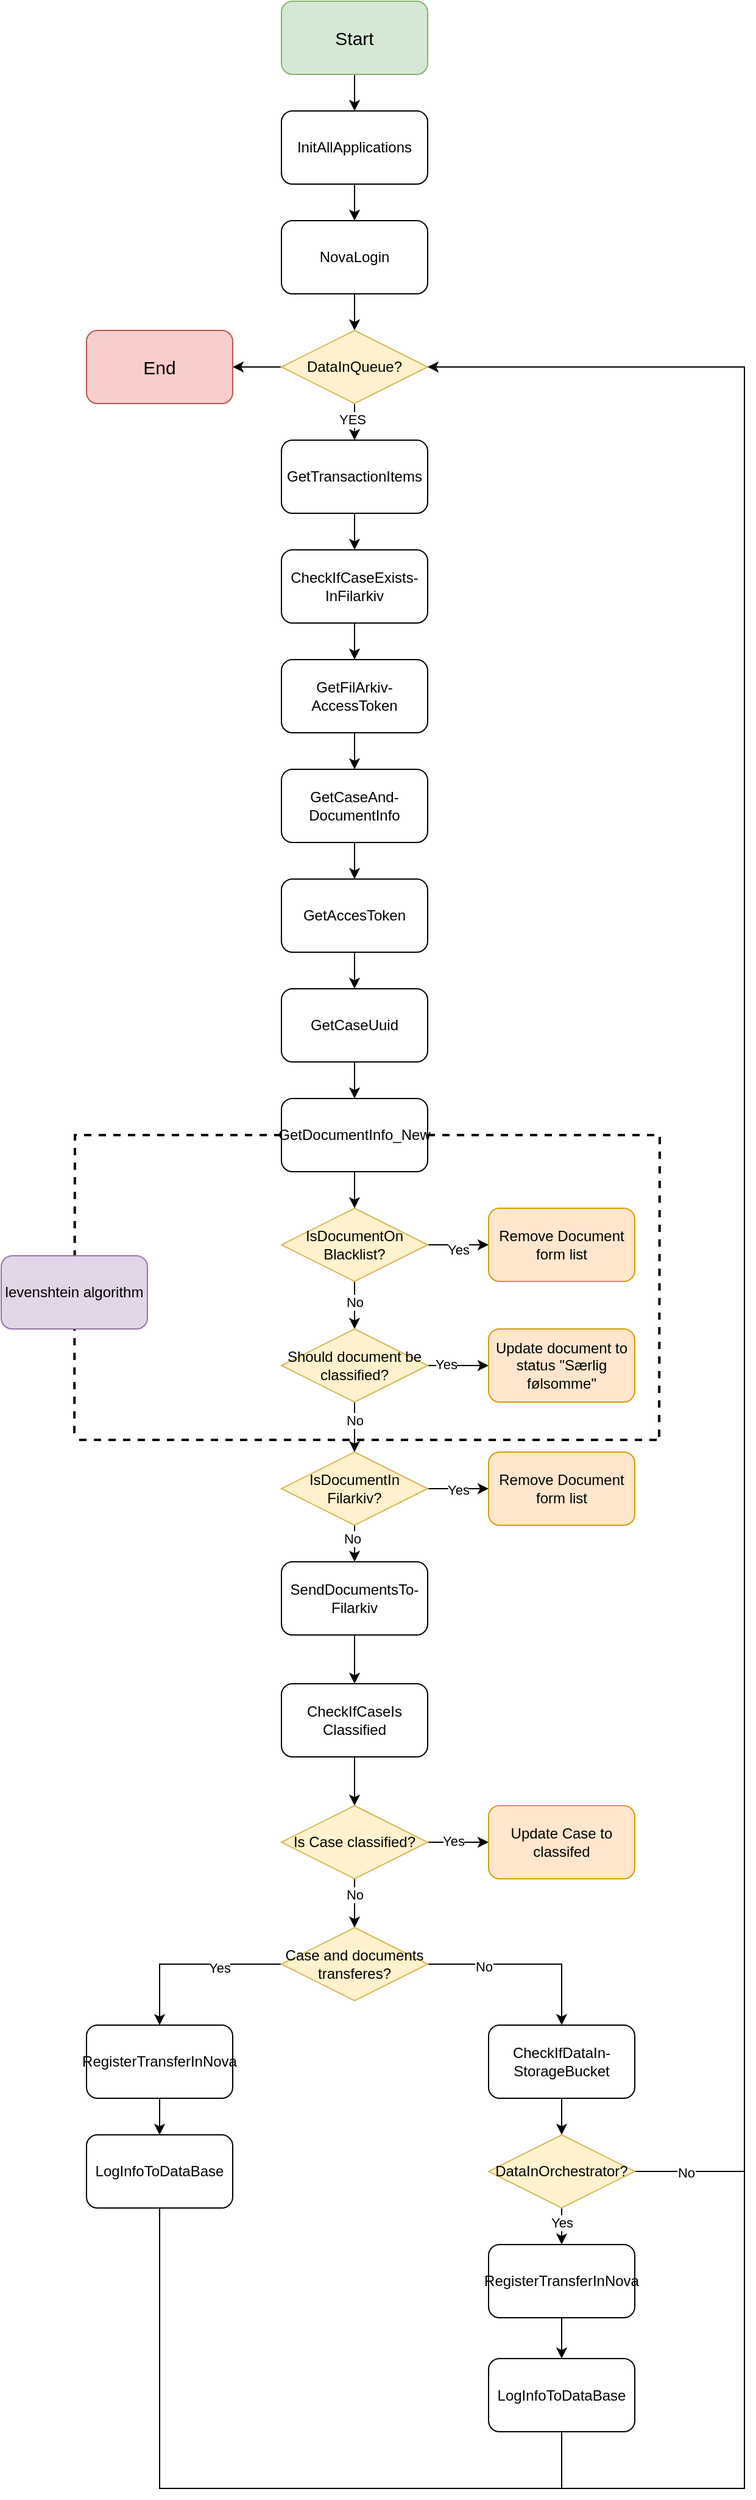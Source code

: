 <mxfile version="24.0.7" type="device">
  <diagram name="Side-1" id="EmNSNZuSTvsAi7yGus28">
    <mxGraphModel dx="1426" dy="879" grid="1" gridSize="10" guides="1" tooltips="1" connect="1" arrows="1" fold="1" page="1" pageScale="1" pageWidth="827" pageHeight="1169" math="0" shadow="0">
      <root>
        <mxCell id="0" />
        <mxCell id="1" parent="0" />
        <mxCell id="ILVo8w2cHF-E_sm-6Jmi-4" value="" style="edgeStyle=orthogonalEdgeStyle;rounded=0;orthogonalLoop=1;jettySize=auto;html=1;" parent="1" source="ILVo8w2cHF-E_sm-6Jmi-1" target="ILVo8w2cHF-E_sm-6Jmi-2" edge="1">
          <mxGeometry relative="1" as="geometry" />
        </mxCell>
        <mxCell id="ILVo8w2cHF-E_sm-6Jmi-1" value="&lt;font style=&quot;font-size: 15px;&quot;&gt;Start&lt;/font&gt;" style="rounded=1;whiteSpace=wrap;html=1;fillColor=#d5e8d4;strokeColor=#82b366;" parent="1" vertex="1">
          <mxGeometry x="340" y="80" width="120" height="60" as="geometry" />
        </mxCell>
        <mxCell id="ILVo8w2cHF-E_sm-6Jmi-5" value="" style="edgeStyle=orthogonalEdgeStyle;rounded=0;orthogonalLoop=1;jettySize=auto;html=1;" parent="1" source="ILVo8w2cHF-E_sm-6Jmi-2" target="ILVo8w2cHF-E_sm-6Jmi-3" edge="1">
          <mxGeometry relative="1" as="geometry" />
        </mxCell>
        <mxCell id="ILVo8w2cHF-E_sm-6Jmi-2" value="InitAllApplications" style="rounded=1;whiteSpace=wrap;html=1;" parent="1" vertex="1">
          <mxGeometry x="340" y="170" width="120" height="60" as="geometry" />
        </mxCell>
        <mxCell id="ILVo8w2cHF-E_sm-6Jmi-9" value="" style="edgeStyle=orthogonalEdgeStyle;rounded=0;orthogonalLoop=1;jettySize=auto;html=1;" parent="1" source="ILVo8w2cHF-E_sm-6Jmi-3" edge="1">
          <mxGeometry relative="1" as="geometry">
            <mxPoint x="400" y="350" as="targetPoint" />
          </mxGeometry>
        </mxCell>
        <mxCell id="ILVo8w2cHF-E_sm-6Jmi-3" value="NovaLogin" style="rounded=1;whiteSpace=wrap;html=1;" parent="1" vertex="1">
          <mxGeometry x="340" y="260" width="120" height="60" as="geometry" />
        </mxCell>
        <mxCell id="tiw_ZWmf1H6Ed3Wsa5TR-1" value="" style="edgeStyle=orthogonalEdgeStyle;rounded=0;orthogonalLoop=1;jettySize=auto;html=1;" parent="1" source="ILVo8w2cHF-E_sm-6Jmi-12" target="ILVo8w2cHF-E_sm-6Jmi-26" edge="1">
          <mxGeometry relative="1" as="geometry" />
        </mxCell>
        <mxCell id="tiw_ZWmf1H6Ed3Wsa5TR-3" value="YES" style="edgeLabel;html=1;align=center;verticalAlign=middle;resizable=0;points=[];" parent="tiw_ZWmf1H6Ed3Wsa5TR-1" vertex="1" connectable="0">
          <mxGeometry x="0.32" y="-2" relative="1" as="geometry">
            <mxPoint as="offset" />
          </mxGeometry>
        </mxCell>
        <mxCell id="tiw_ZWmf1H6Ed3Wsa5TR-57" value="" style="edgeStyle=orthogonalEdgeStyle;rounded=0;orthogonalLoop=1;jettySize=auto;html=1;" parent="1" source="ILVo8w2cHF-E_sm-6Jmi-12" target="tiw_ZWmf1H6Ed3Wsa5TR-56" edge="1">
          <mxGeometry relative="1" as="geometry" />
        </mxCell>
        <mxCell id="ILVo8w2cHF-E_sm-6Jmi-12" value="DataInQueue?" style="rhombus;whiteSpace=wrap;html=1;fillColor=#fff2cc;strokeColor=#d6b656;" parent="1" vertex="1">
          <mxGeometry x="340" y="350" width="120" height="60" as="geometry" />
        </mxCell>
        <mxCell id="tiw_ZWmf1H6Ed3Wsa5TR-5" value="" style="edgeStyle=orthogonalEdgeStyle;rounded=0;orthogonalLoop=1;jettySize=auto;html=1;" parent="1" source="ILVo8w2cHF-E_sm-6Jmi-26" target="tiw_ZWmf1H6Ed3Wsa5TR-4" edge="1">
          <mxGeometry relative="1" as="geometry" />
        </mxCell>
        <mxCell id="ILVo8w2cHF-E_sm-6Jmi-26" value="GetTransactionItems" style="rounded=1;whiteSpace=wrap;html=1;" parent="1" vertex="1">
          <mxGeometry x="340" y="440" width="120" height="60" as="geometry" />
        </mxCell>
        <mxCell id="tiw_ZWmf1H6Ed3Wsa5TR-12" value="" style="edgeStyle=orthogonalEdgeStyle;rounded=0;orthogonalLoop=1;jettySize=auto;html=1;" parent="1" source="ILVo8w2cHF-E_sm-6Jmi-32" target="tiw_ZWmf1H6Ed3Wsa5TR-11" edge="1">
          <mxGeometry relative="1" as="geometry" />
        </mxCell>
        <mxCell id="ILVo8w2cHF-E_sm-6Jmi-32" value="GetAccesToken" style="rounded=1;whiteSpace=wrap;html=1;" parent="1" vertex="1">
          <mxGeometry x="340" y="800" width="120" height="60" as="geometry" />
        </mxCell>
        <mxCell id="tiw_ZWmf1H6Ed3Wsa5TR-46" value="" style="edgeStyle=orthogonalEdgeStyle;rounded=0;orthogonalLoop=1;jettySize=auto;html=1;" parent="1" source="ILVo8w2cHF-E_sm-6Jmi-36" target="ILVo8w2cHF-E_sm-6Jmi-41" edge="1">
          <mxGeometry relative="1" as="geometry" />
        </mxCell>
        <mxCell id="ILVo8w2cHF-E_sm-6Jmi-36" value="RegisterTransferInNova" style="rounded=1;whiteSpace=wrap;html=1;" parent="1" vertex="1">
          <mxGeometry x="180" y="1740" width="120" height="60" as="geometry" />
        </mxCell>
        <mxCell id="tiw_ZWmf1H6Ed3Wsa5TR-18" value="" style="edgeStyle=orthogonalEdgeStyle;rounded=0;orthogonalLoop=1;jettySize=auto;html=1;" parent="1" source="ILVo8w2cHF-E_sm-6Jmi-37" target="tiw_ZWmf1H6Ed3Wsa5TR-17" edge="1">
          <mxGeometry relative="1" as="geometry" />
        </mxCell>
        <mxCell id="tiw_ZWmf1H6Ed3Wsa5TR-20" value="Yes" style="edgeLabel;html=1;align=center;verticalAlign=middle;resizable=0;points=[];" parent="tiw_ZWmf1H6Ed3Wsa5TR-18" vertex="1" connectable="0">
          <mxGeometry y="-4" relative="1" as="geometry">
            <mxPoint as="offset" />
          </mxGeometry>
        </mxCell>
        <mxCell id="9xVxmHGgAqTydOeY11Fq-2" value="" style="edgeStyle=orthogonalEdgeStyle;rounded=0;orthogonalLoop=1;jettySize=auto;html=1;" edge="1" parent="1" source="ILVo8w2cHF-E_sm-6Jmi-37" target="9xVxmHGgAqTydOeY11Fq-1">
          <mxGeometry relative="1" as="geometry" />
        </mxCell>
        <mxCell id="9xVxmHGgAqTydOeY11Fq-8" value="No" style="edgeLabel;html=1;align=center;verticalAlign=middle;resizable=0;points=[];" vertex="1" connectable="0" parent="9xVxmHGgAqTydOeY11Fq-2">
          <mxGeometry x="-0.171" relative="1" as="geometry">
            <mxPoint as="offset" />
          </mxGeometry>
        </mxCell>
        <mxCell id="ILVo8w2cHF-E_sm-6Jmi-37" value="IsDocumentOn&lt;br&gt;Blacklist?" style="rhombus;whiteSpace=wrap;html=1;fillColor=#fff2cc;strokeColor=#d6b656;" parent="1" vertex="1">
          <mxGeometry x="340" y="1070" width="120" height="60" as="geometry" />
        </mxCell>
        <mxCell id="tiw_ZWmf1H6Ed3Wsa5TR-48" value="" style="edgeStyle=orthogonalEdgeStyle;rounded=0;orthogonalLoop=1;jettySize=auto;html=1;" parent="1" source="ILVo8w2cHF-E_sm-6Jmi-40" target="tiw_ZWmf1H6Ed3Wsa5TR-47" edge="1">
          <mxGeometry relative="1" as="geometry" />
        </mxCell>
        <mxCell id="ILVo8w2cHF-E_sm-6Jmi-40" value="CheckIfDataIn-&lt;br&gt;StorageBucket" style="rounded=1;whiteSpace=wrap;html=1;" parent="1" vertex="1">
          <mxGeometry x="510" y="1740" width="120" height="60" as="geometry" />
        </mxCell>
        <mxCell id="tiw_ZWmf1H6Ed3Wsa5TR-53" style="edgeStyle=orthogonalEdgeStyle;rounded=0;orthogonalLoop=1;jettySize=auto;html=1;entryX=1;entryY=0.5;entryDx=0;entryDy=0;" parent="1" source="ILVo8w2cHF-E_sm-6Jmi-41" target="ILVo8w2cHF-E_sm-6Jmi-12" edge="1">
          <mxGeometry relative="1" as="geometry">
            <Array as="points">
              <mxPoint x="240" y="2120" />
              <mxPoint x="720" y="2120" />
              <mxPoint x="720" y="380" />
            </Array>
          </mxGeometry>
        </mxCell>
        <mxCell id="ILVo8w2cHF-E_sm-6Jmi-41" value="LogInfoToDataBase" style="rounded=1;whiteSpace=wrap;html=1;" parent="1" vertex="1">
          <mxGeometry x="180" y="1830" width="120" height="60" as="geometry" />
        </mxCell>
        <mxCell id="tiw_ZWmf1H6Ed3Wsa5TR-7" value="" style="edgeStyle=orthogonalEdgeStyle;rounded=0;orthogonalLoop=1;jettySize=auto;html=1;" parent="1" source="tiw_ZWmf1H6Ed3Wsa5TR-4" target="tiw_ZWmf1H6Ed3Wsa5TR-6" edge="1">
          <mxGeometry relative="1" as="geometry" />
        </mxCell>
        <mxCell id="tiw_ZWmf1H6Ed3Wsa5TR-4" value="CheckIfCaseExists-&lt;br&gt;InFilarkiv" style="rounded=1;whiteSpace=wrap;html=1;" parent="1" vertex="1">
          <mxGeometry x="340" y="530" width="120" height="60" as="geometry" />
        </mxCell>
        <mxCell id="tiw_ZWmf1H6Ed3Wsa5TR-9" value="" style="edgeStyle=orthogonalEdgeStyle;rounded=0;orthogonalLoop=1;jettySize=auto;html=1;" parent="1" source="tiw_ZWmf1H6Ed3Wsa5TR-6" target="tiw_ZWmf1H6Ed3Wsa5TR-8" edge="1">
          <mxGeometry relative="1" as="geometry" />
        </mxCell>
        <mxCell id="tiw_ZWmf1H6Ed3Wsa5TR-6" value="GetFilArkiv-AccessToken" style="rounded=1;whiteSpace=wrap;html=1;" parent="1" vertex="1">
          <mxGeometry x="340" y="620" width="120" height="60" as="geometry" />
        </mxCell>
        <mxCell id="tiw_ZWmf1H6Ed3Wsa5TR-10" value="" style="edgeStyle=orthogonalEdgeStyle;rounded=0;orthogonalLoop=1;jettySize=auto;html=1;" parent="1" source="tiw_ZWmf1H6Ed3Wsa5TR-8" target="ILVo8w2cHF-E_sm-6Jmi-32" edge="1">
          <mxGeometry relative="1" as="geometry" />
        </mxCell>
        <mxCell id="tiw_ZWmf1H6Ed3Wsa5TR-8" value="GetCaseAnd-&lt;br&gt;DocumentInfo" style="rounded=1;whiteSpace=wrap;html=1;" parent="1" vertex="1">
          <mxGeometry x="340" y="710" width="120" height="60" as="geometry" />
        </mxCell>
        <mxCell id="tiw_ZWmf1H6Ed3Wsa5TR-14" value="" style="edgeStyle=orthogonalEdgeStyle;rounded=0;orthogonalLoop=1;jettySize=auto;html=1;" parent="1" source="tiw_ZWmf1H6Ed3Wsa5TR-11" target="tiw_ZWmf1H6Ed3Wsa5TR-13" edge="1">
          <mxGeometry relative="1" as="geometry" />
        </mxCell>
        <mxCell id="tiw_ZWmf1H6Ed3Wsa5TR-11" value="GetCaseUuid" style="rounded=1;whiteSpace=wrap;html=1;" parent="1" vertex="1">
          <mxGeometry x="340" y="890" width="120" height="60" as="geometry" />
        </mxCell>
        <mxCell id="tiw_ZWmf1H6Ed3Wsa5TR-16" value="" style="edgeStyle=orthogonalEdgeStyle;rounded=0;orthogonalLoop=1;jettySize=auto;html=1;" parent="1" source="tiw_ZWmf1H6Ed3Wsa5TR-13" target="ILVo8w2cHF-E_sm-6Jmi-37" edge="1">
          <mxGeometry relative="1" as="geometry" />
        </mxCell>
        <mxCell id="9xVxmHGgAqTydOeY11Fq-12" style="edgeStyle=orthogonalEdgeStyle;rounded=0;orthogonalLoop=1;jettySize=auto;html=1;endArrow=none;endFill=0;dashed=1;strokeWidth=2;" edge="1" parent="1" source="tiw_ZWmf1H6Ed3Wsa5TR-13">
          <mxGeometry relative="1" as="geometry">
            <mxPoint x="650" y="1260" as="targetPoint" />
          </mxGeometry>
        </mxCell>
        <mxCell id="9xVxmHGgAqTydOeY11Fq-13" style="edgeStyle=orthogonalEdgeStyle;rounded=0;orthogonalLoop=1;jettySize=auto;html=1;endArrow=none;endFill=0;dashed=1;strokeWidth=2;" edge="1" parent="1" source="tiw_ZWmf1H6Ed3Wsa5TR-13">
          <mxGeometry relative="1" as="geometry">
            <mxPoint x="170" y="1260" as="targetPoint" />
          </mxGeometry>
        </mxCell>
        <mxCell id="tiw_ZWmf1H6Ed3Wsa5TR-13" value="GetDocumentInfo_New" style="rounded=1;whiteSpace=wrap;html=1;" parent="1" vertex="1">
          <mxGeometry x="340" y="980" width="120" height="60" as="geometry" />
        </mxCell>
        <mxCell id="tiw_ZWmf1H6Ed3Wsa5TR-17" value="Remove Document&lt;br&gt;form list" style="rounded=1;whiteSpace=wrap;html=1;fillColor=#ffe6cc;strokeColor=#d79b00;" parent="1" vertex="1">
          <mxGeometry x="510" y="1070" width="120" height="60" as="geometry" />
        </mxCell>
        <mxCell id="tiw_ZWmf1H6Ed3Wsa5TR-29" value="" style="edgeStyle=orthogonalEdgeStyle;rounded=0;orthogonalLoop=1;jettySize=auto;html=1;" parent="1" source="tiw_ZWmf1H6Ed3Wsa5TR-25" target="tiw_ZWmf1H6Ed3Wsa5TR-28" edge="1">
          <mxGeometry relative="1" as="geometry" />
        </mxCell>
        <mxCell id="tiw_ZWmf1H6Ed3Wsa5TR-30" value="Yes" style="edgeLabel;html=1;align=center;verticalAlign=middle;resizable=0;points=[];" parent="tiw_ZWmf1H6Ed3Wsa5TR-29" vertex="1" connectable="0">
          <mxGeometry y="-1" relative="1" as="geometry">
            <mxPoint as="offset" />
          </mxGeometry>
        </mxCell>
        <mxCell id="tiw_ZWmf1H6Ed3Wsa5TR-32" value="" style="edgeStyle=orthogonalEdgeStyle;rounded=0;orthogonalLoop=1;jettySize=auto;html=1;" parent="1" source="tiw_ZWmf1H6Ed3Wsa5TR-25" target="tiw_ZWmf1H6Ed3Wsa5TR-31" edge="1">
          <mxGeometry relative="1" as="geometry" />
        </mxCell>
        <mxCell id="tiw_ZWmf1H6Ed3Wsa5TR-36" value="No" style="edgeLabel;html=1;align=center;verticalAlign=middle;resizable=0;points=[];" parent="tiw_ZWmf1H6Ed3Wsa5TR-32" vertex="1" connectable="0">
          <mxGeometry x="0.24" y="-2" relative="1" as="geometry">
            <mxPoint as="offset" />
          </mxGeometry>
        </mxCell>
        <mxCell id="tiw_ZWmf1H6Ed3Wsa5TR-25" value="IsDocumentIn&lt;br&gt;Filarkiv?" style="rhombus;whiteSpace=wrap;html=1;fillColor=#fff2cc;strokeColor=#d6b656;" parent="1" vertex="1">
          <mxGeometry x="340" y="1270" width="120" height="60" as="geometry" />
        </mxCell>
        <mxCell id="tiw_ZWmf1H6Ed3Wsa5TR-28" value="Remove Document&lt;br&gt;form list" style="rounded=1;whiteSpace=wrap;html=1;fillColor=#ffe6cc;strokeColor=#d79b00;" parent="1" vertex="1">
          <mxGeometry x="510" y="1270" width="120" height="60" as="geometry" />
        </mxCell>
        <mxCell id="9xVxmHGgAqTydOeY11Fq-18" value="" style="edgeStyle=orthogonalEdgeStyle;rounded=0;orthogonalLoop=1;jettySize=auto;html=1;" edge="1" parent="1" source="tiw_ZWmf1H6Ed3Wsa5TR-31" target="9xVxmHGgAqTydOeY11Fq-17">
          <mxGeometry relative="1" as="geometry" />
        </mxCell>
        <mxCell id="tiw_ZWmf1H6Ed3Wsa5TR-31" value="SendDocumentsTo-&lt;br&gt;Filarkiv" style="rounded=1;whiteSpace=wrap;html=1;" parent="1" vertex="1">
          <mxGeometry x="340" y="1360" width="120" height="60" as="geometry" />
        </mxCell>
        <mxCell id="tiw_ZWmf1H6Ed3Wsa5TR-39" style="edgeStyle=orthogonalEdgeStyle;rounded=0;orthogonalLoop=1;jettySize=auto;html=1;" parent="1" source="tiw_ZWmf1H6Ed3Wsa5TR-37" target="ILVo8w2cHF-E_sm-6Jmi-40" edge="1">
          <mxGeometry relative="1" as="geometry" />
        </mxCell>
        <mxCell id="tiw_ZWmf1H6Ed3Wsa5TR-42" value="No" style="edgeLabel;html=1;align=center;verticalAlign=middle;resizable=0;points=[];" parent="tiw_ZWmf1H6Ed3Wsa5TR-39" vertex="1" connectable="0">
          <mxGeometry x="-0.425" y="-2" relative="1" as="geometry">
            <mxPoint as="offset" />
          </mxGeometry>
        </mxCell>
        <mxCell id="tiw_ZWmf1H6Ed3Wsa5TR-41" style="edgeStyle=orthogonalEdgeStyle;rounded=0;orthogonalLoop=1;jettySize=auto;html=1;" parent="1" source="tiw_ZWmf1H6Ed3Wsa5TR-37" target="ILVo8w2cHF-E_sm-6Jmi-36" edge="1">
          <mxGeometry relative="1" as="geometry" />
        </mxCell>
        <mxCell id="tiw_ZWmf1H6Ed3Wsa5TR-44" value="Yes" style="edgeLabel;html=1;align=center;verticalAlign=middle;resizable=0;points=[];" parent="tiw_ZWmf1H6Ed3Wsa5TR-41" vertex="1" connectable="0">
          <mxGeometry x="-0.32" y="3" relative="1" as="geometry">
            <mxPoint as="offset" />
          </mxGeometry>
        </mxCell>
        <mxCell id="tiw_ZWmf1H6Ed3Wsa5TR-37" value="Case and documents transferes?" style="rhombus;whiteSpace=wrap;html=1;fillColor=#fff2cc;strokeColor=#d6b656;" parent="1" vertex="1">
          <mxGeometry x="340" y="1660" width="120" height="60" as="geometry" />
        </mxCell>
        <mxCell id="tiw_ZWmf1H6Ed3Wsa5TR-51" value="" style="edgeStyle=orthogonalEdgeStyle;rounded=0;orthogonalLoop=1;jettySize=auto;html=1;" parent="1" source="tiw_ZWmf1H6Ed3Wsa5TR-47" target="tiw_ZWmf1H6Ed3Wsa5TR-49" edge="1">
          <mxGeometry relative="1" as="geometry" />
        </mxCell>
        <mxCell id="tiw_ZWmf1H6Ed3Wsa5TR-60" value="Yes" style="edgeLabel;html=1;align=center;verticalAlign=middle;resizable=0;points=[];" parent="tiw_ZWmf1H6Ed3Wsa5TR-51" vertex="1" connectable="0">
          <mxGeometry x="0.28" relative="1" as="geometry">
            <mxPoint as="offset" />
          </mxGeometry>
        </mxCell>
        <mxCell id="tiw_ZWmf1H6Ed3Wsa5TR-58" style="edgeStyle=orthogonalEdgeStyle;rounded=0;orthogonalLoop=1;jettySize=auto;html=1;endArrow=none;endFill=0;" parent="1" source="tiw_ZWmf1H6Ed3Wsa5TR-47" edge="1">
          <mxGeometry relative="1" as="geometry">
            <mxPoint x="720" y="1860" as="targetPoint" />
          </mxGeometry>
        </mxCell>
        <mxCell id="tiw_ZWmf1H6Ed3Wsa5TR-59" value="No" style="edgeLabel;html=1;align=center;verticalAlign=middle;resizable=0;points=[];" parent="tiw_ZWmf1H6Ed3Wsa5TR-58" vertex="1" connectable="0">
          <mxGeometry x="-0.072" y="-1" relative="1" as="geometry">
            <mxPoint as="offset" />
          </mxGeometry>
        </mxCell>
        <mxCell id="tiw_ZWmf1H6Ed3Wsa5TR-47" value="DataInOrchestrator?" style="rhombus;whiteSpace=wrap;html=1;fillColor=#fff2cc;strokeColor=#d6b656;" parent="1" vertex="1">
          <mxGeometry x="510" y="1830" width="120" height="60" as="geometry" />
        </mxCell>
        <mxCell id="tiw_ZWmf1H6Ed3Wsa5TR-52" value="" style="edgeStyle=orthogonalEdgeStyle;rounded=0;orthogonalLoop=1;jettySize=auto;html=1;" parent="1" source="tiw_ZWmf1H6Ed3Wsa5TR-49" target="tiw_ZWmf1H6Ed3Wsa5TR-50" edge="1">
          <mxGeometry relative="1" as="geometry" />
        </mxCell>
        <mxCell id="tiw_ZWmf1H6Ed3Wsa5TR-49" value="RegisterTransferInNova" style="rounded=1;whiteSpace=wrap;html=1;" parent="1" vertex="1">
          <mxGeometry x="510" y="1920" width="120" height="60" as="geometry" />
        </mxCell>
        <mxCell id="tiw_ZWmf1H6Ed3Wsa5TR-61" style="edgeStyle=orthogonalEdgeStyle;rounded=0;orthogonalLoop=1;jettySize=auto;html=1;endArrow=none;endFill=0;" parent="1" source="tiw_ZWmf1H6Ed3Wsa5TR-50" edge="1">
          <mxGeometry relative="1" as="geometry">
            <mxPoint x="570" y="2120" as="targetPoint" />
          </mxGeometry>
        </mxCell>
        <mxCell id="tiw_ZWmf1H6Ed3Wsa5TR-50" value="LogInfoToDataBase" style="rounded=1;whiteSpace=wrap;html=1;" parent="1" vertex="1">
          <mxGeometry x="510" y="2013.5" width="120" height="60" as="geometry" />
        </mxCell>
        <mxCell id="tiw_ZWmf1H6Ed3Wsa5TR-56" value="&lt;font style=&quot;font-size: 15px;&quot;&gt;End&lt;/font&gt;" style="rounded=1;whiteSpace=wrap;html=1;fillColor=#f8cecc;strokeColor=#b85450;" parent="1" vertex="1">
          <mxGeometry x="180" y="350" width="120" height="60" as="geometry" />
        </mxCell>
        <mxCell id="9xVxmHGgAqTydOeY11Fq-3" value="" style="edgeStyle=orthogonalEdgeStyle;rounded=0;orthogonalLoop=1;jettySize=auto;html=1;" edge="1" parent="1" source="9xVxmHGgAqTydOeY11Fq-1" target="tiw_ZWmf1H6Ed3Wsa5TR-25">
          <mxGeometry relative="1" as="geometry" />
        </mxCell>
        <mxCell id="9xVxmHGgAqTydOeY11Fq-7" value="No" style="edgeLabel;html=1;align=center;verticalAlign=middle;resizable=0;points=[];" vertex="1" connectable="0" parent="9xVxmHGgAqTydOeY11Fq-3">
          <mxGeometry x="-0.268" relative="1" as="geometry">
            <mxPoint as="offset" />
          </mxGeometry>
        </mxCell>
        <mxCell id="9xVxmHGgAqTydOeY11Fq-5" value="" style="edgeStyle=orthogonalEdgeStyle;rounded=0;orthogonalLoop=1;jettySize=auto;html=1;" edge="1" parent="1" source="9xVxmHGgAqTydOeY11Fq-1" target="9xVxmHGgAqTydOeY11Fq-4">
          <mxGeometry relative="1" as="geometry" />
        </mxCell>
        <mxCell id="9xVxmHGgAqTydOeY11Fq-6" value="Yes" style="edgeLabel;html=1;align=center;verticalAlign=middle;resizable=0;points=[];" vertex="1" connectable="0" parent="9xVxmHGgAqTydOeY11Fq-5">
          <mxGeometry x="-0.4" y="1" relative="1" as="geometry">
            <mxPoint as="offset" />
          </mxGeometry>
        </mxCell>
        <mxCell id="9xVxmHGgAqTydOeY11Fq-1" value="Should document be classified?" style="rhombus;whiteSpace=wrap;html=1;fillColor=#fff2cc;strokeColor=#d6b656;" vertex="1" parent="1">
          <mxGeometry x="340" y="1169" width="120" height="60" as="geometry" />
        </mxCell>
        <mxCell id="9xVxmHGgAqTydOeY11Fq-4" value="Update document to status &quot;Særlig følsomme&quot;" style="rounded=1;whiteSpace=wrap;html=1;fillColor=#ffe6cc;strokeColor=#d79b00;" vertex="1" parent="1">
          <mxGeometry x="510" y="1169" width="120" height="60" as="geometry" />
        </mxCell>
        <mxCell id="9xVxmHGgAqTydOeY11Fq-11" value="levenshtein algorithm" style="rounded=1;whiteSpace=wrap;html=1;fillColor=#e1d5e7;strokeColor=#9673a6;" vertex="1" parent="1">
          <mxGeometry x="110" y="1109" width="120" height="60" as="geometry" />
        </mxCell>
        <mxCell id="9xVxmHGgAqTydOeY11Fq-15" value="" style="endArrow=none;dashed=1;html=1;rounded=0;strokeWidth=2;" edge="1" parent="1">
          <mxGeometry width="50" height="50" relative="1" as="geometry">
            <mxPoint x="174" y="1260" as="sourcePoint" />
            <mxPoint x="654" y="1260" as="targetPoint" />
          </mxGeometry>
        </mxCell>
        <mxCell id="9xVxmHGgAqTydOeY11Fq-20" value="" style="edgeStyle=orthogonalEdgeStyle;rounded=0;orthogonalLoop=1;jettySize=auto;html=1;" edge="1" parent="1" source="9xVxmHGgAqTydOeY11Fq-17" target="9xVxmHGgAqTydOeY11Fq-19">
          <mxGeometry relative="1" as="geometry" />
        </mxCell>
        <mxCell id="9xVxmHGgAqTydOeY11Fq-17" value="CheckIfCaseIs&lt;div&gt;Classified&lt;/div&gt;" style="rounded=1;whiteSpace=wrap;html=1;" vertex="1" parent="1">
          <mxGeometry x="340" y="1460" width="120" height="60" as="geometry" />
        </mxCell>
        <mxCell id="9xVxmHGgAqTydOeY11Fq-21" value="" style="edgeStyle=orthogonalEdgeStyle;rounded=0;orthogonalLoop=1;jettySize=auto;html=1;" edge="1" parent="1" source="9xVxmHGgAqTydOeY11Fq-19" target="tiw_ZWmf1H6Ed3Wsa5TR-37">
          <mxGeometry relative="1" as="geometry" />
        </mxCell>
        <mxCell id="9xVxmHGgAqTydOeY11Fq-22" value="No" style="edgeLabel;html=1;align=center;verticalAlign=middle;resizable=0;points=[];" vertex="1" connectable="0" parent="9xVxmHGgAqTydOeY11Fq-21">
          <mxGeometry x="-0.35" relative="1" as="geometry">
            <mxPoint as="offset" />
          </mxGeometry>
        </mxCell>
        <mxCell id="9xVxmHGgAqTydOeY11Fq-25" value="" style="edgeStyle=orthogonalEdgeStyle;rounded=0;orthogonalLoop=1;jettySize=auto;html=1;" edge="1" parent="1" source="9xVxmHGgAqTydOeY11Fq-19" target="9xVxmHGgAqTydOeY11Fq-23">
          <mxGeometry relative="1" as="geometry" />
        </mxCell>
        <mxCell id="9xVxmHGgAqTydOeY11Fq-27" value="Yes" style="edgeLabel;html=1;align=center;verticalAlign=middle;resizable=0;points=[];" vertex="1" connectable="0" parent="9xVxmHGgAqTydOeY11Fq-25">
          <mxGeometry x="-0.16" y="1" relative="1" as="geometry">
            <mxPoint as="offset" />
          </mxGeometry>
        </mxCell>
        <mxCell id="9xVxmHGgAqTydOeY11Fq-19" value="Is Case classified?" style="rhombus;whiteSpace=wrap;html=1;fillColor=#fff2cc;strokeColor=#d6b656;" vertex="1" parent="1">
          <mxGeometry x="340" y="1560" width="120" height="60" as="geometry" />
        </mxCell>
        <mxCell id="9xVxmHGgAqTydOeY11Fq-23" value="Update Case to classifed" style="rounded=1;whiteSpace=wrap;html=1;fillColor=#ffe6cc;strokeColor=#d79b00;" vertex="1" parent="1">
          <mxGeometry x="510" y="1560" width="120" height="60" as="geometry" />
        </mxCell>
      </root>
    </mxGraphModel>
  </diagram>
</mxfile>
